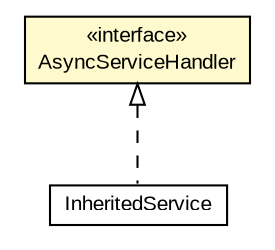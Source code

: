 #!/usr/local/bin/dot
#
# Class diagram 
# Generated by UMLGraph version 5.3 (http://www.umlgraph.org/)
#

digraph G {
	edge [fontname="arial",fontsize=10,labelfontname="arial",labelfontsize=10];
	node [fontname="arial",fontsize=10,shape=plaintext];
	nodesep=0.25;
	ranksep=0.5;
	// context.arch.handler.AsyncServiceHandler
	c52933 [label=<<table title="context.arch.handler.AsyncServiceHandler" border="0" cellborder="1" cellspacing="0" cellpadding="2" port="p" bgcolor="lemonChiffon" href="./AsyncServiceHandler.html">
		<tr><td><table border="0" cellspacing="0" cellpadding="1">
<tr><td align="center" balign="center"> &#171;interface&#187; </td></tr>
<tr><td align="center" balign="center"> AsyncServiceHandler </td></tr>
		</table></td></tr>
		</table>>, fontname="arial", fontcolor="black", fontsize=10.0];
	// context.arch.service.InheritedService
	c52941 [label=<<table title="context.arch.service.InheritedService" border="0" cellborder="1" cellspacing="0" cellpadding="2" port="p" href="../service/InheritedService.html">
		<tr><td><table border="0" cellspacing="0" cellpadding="1">
<tr><td align="center" balign="center"> InheritedService </td></tr>
		</table></td></tr>
		</table>>, fontname="arial", fontcolor="black", fontsize=10.0];
	//context.arch.service.InheritedService implements context.arch.handler.AsyncServiceHandler
	c52933:p -> c52941:p [dir=back,arrowtail=empty,style=dashed];
}

